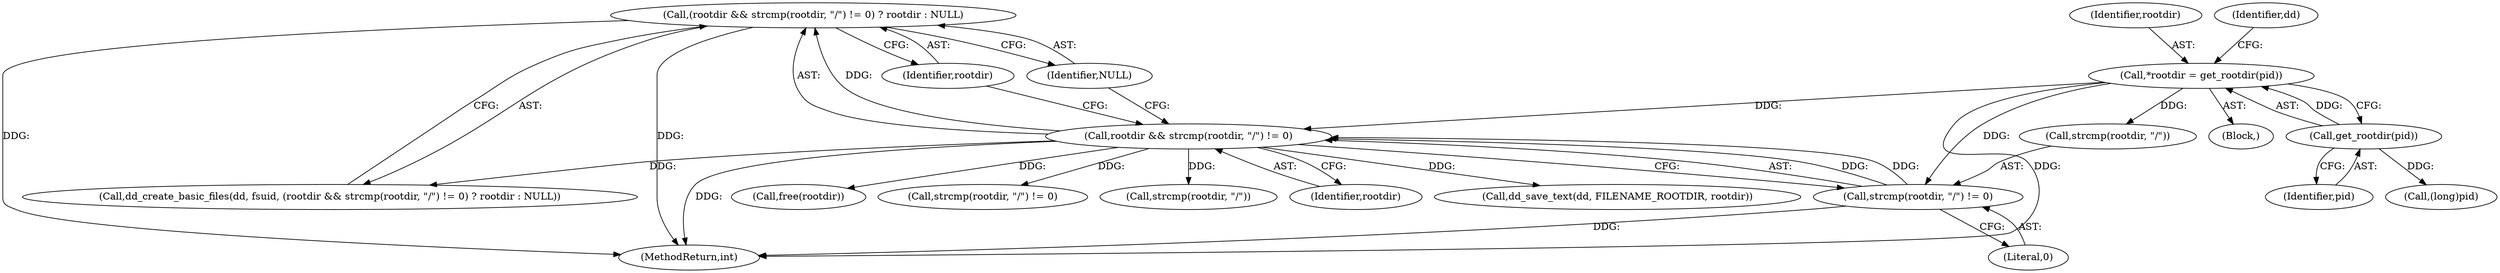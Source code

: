 digraph "0_abrt_4f2c1ddd3e3b81d2d5146b883115371f1cada9f9@pointer" {
"1000633" [label="(Call,(rootdir && strcmp(rootdir, \"/\") != 0) ? rootdir : NULL)"];
"1000634" [label="(Call,rootdir && strcmp(rootdir, \"/\") != 0)"];
"1000626" [label="(Call,*rootdir = get_rootdir(pid))"];
"1000628" [label="(Call,get_rootdir(pid))"];
"1000636" [label="(Call,strcmp(rootdir, \"/\") != 0)"];
"1001112" [label="(Call,free(rootdir))"];
"1000641" [label="(Identifier,rootdir)"];
"1000630" [label="(Call,dd_create_basic_files(dd, fsuid, (rootdir && strcmp(rootdir, \"/\") != 0) ? rootdir : NULL))"];
"1000640" [label="(Literal,0)"];
"1000627" [label="(Identifier,rootdir)"];
"1000642" [label="(Identifier,NULL)"];
"1000637" [label="(Call,strcmp(rootdir, \"/\"))"];
"1000624" [label="(Block,)"];
"1000631" [label="(Identifier,dd)"];
"1000796" [label="(Call,strcmp(rootdir, \"/\") != 0)"];
"1000633" [label="(Call,(rootdir && strcmp(rootdir, \"/\") != 0) ? rootdir : NULL)"];
"1000628" [label="(Call,get_rootdir(pid))"];
"1000636" [label="(Call,strcmp(rootdir, \"/\") != 0)"];
"1000797" [label="(Call,strcmp(rootdir, \"/\"))"];
"1000634" [label="(Call,rootdir && strcmp(rootdir, \"/\") != 0)"];
"1001180" [label="(MethodReturn,int)"];
"1000650" [label="(Call,(long)pid)"];
"1000629" [label="(Identifier,pid)"];
"1000801" [label="(Call,dd_save_text(dd, FILENAME_ROOTDIR, rootdir))"];
"1000635" [label="(Identifier,rootdir)"];
"1000626" [label="(Call,*rootdir = get_rootdir(pid))"];
"1000633" -> "1000630"  [label="AST: "];
"1000633" -> "1000641"  [label="CFG: "];
"1000633" -> "1000642"  [label="CFG: "];
"1000634" -> "1000633"  [label="AST: "];
"1000641" -> "1000633"  [label="AST: "];
"1000642" -> "1000633"  [label="AST: "];
"1000630" -> "1000633"  [label="CFG: "];
"1000633" -> "1001180"  [label="DDG: "];
"1000633" -> "1001180"  [label="DDG: "];
"1000634" -> "1000633"  [label="DDG: "];
"1000634" -> "1000635"  [label="CFG: "];
"1000634" -> "1000636"  [label="CFG: "];
"1000635" -> "1000634"  [label="AST: "];
"1000636" -> "1000634"  [label="AST: "];
"1000641" -> "1000634"  [label="CFG: "];
"1000642" -> "1000634"  [label="CFG: "];
"1000634" -> "1001180"  [label="DDG: "];
"1000634" -> "1000630"  [label="DDG: "];
"1000626" -> "1000634"  [label="DDG: "];
"1000636" -> "1000634"  [label="DDG: "];
"1000636" -> "1000634"  [label="DDG: "];
"1000634" -> "1000796"  [label="DDG: "];
"1000634" -> "1000797"  [label="DDG: "];
"1000634" -> "1000801"  [label="DDG: "];
"1000634" -> "1001112"  [label="DDG: "];
"1000626" -> "1000624"  [label="AST: "];
"1000626" -> "1000628"  [label="CFG: "];
"1000627" -> "1000626"  [label="AST: "];
"1000628" -> "1000626"  [label="AST: "];
"1000631" -> "1000626"  [label="CFG: "];
"1000626" -> "1001180"  [label="DDG: "];
"1000628" -> "1000626"  [label="DDG: "];
"1000626" -> "1000636"  [label="DDG: "];
"1000626" -> "1000637"  [label="DDG: "];
"1000628" -> "1000629"  [label="CFG: "];
"1000629" -> "1000628"  [label="AST: "];
"1000628" -> "1000650"  [label="DDG: "];
"1000636" -> "1000640"  [label="CFG: "];
"1000637" -> "1000636"  [label="AST: "];
"1000640" -> "1000636"  [label="AST: "];
"1000636" -> "1001180"  [label="DDG: "];
}

